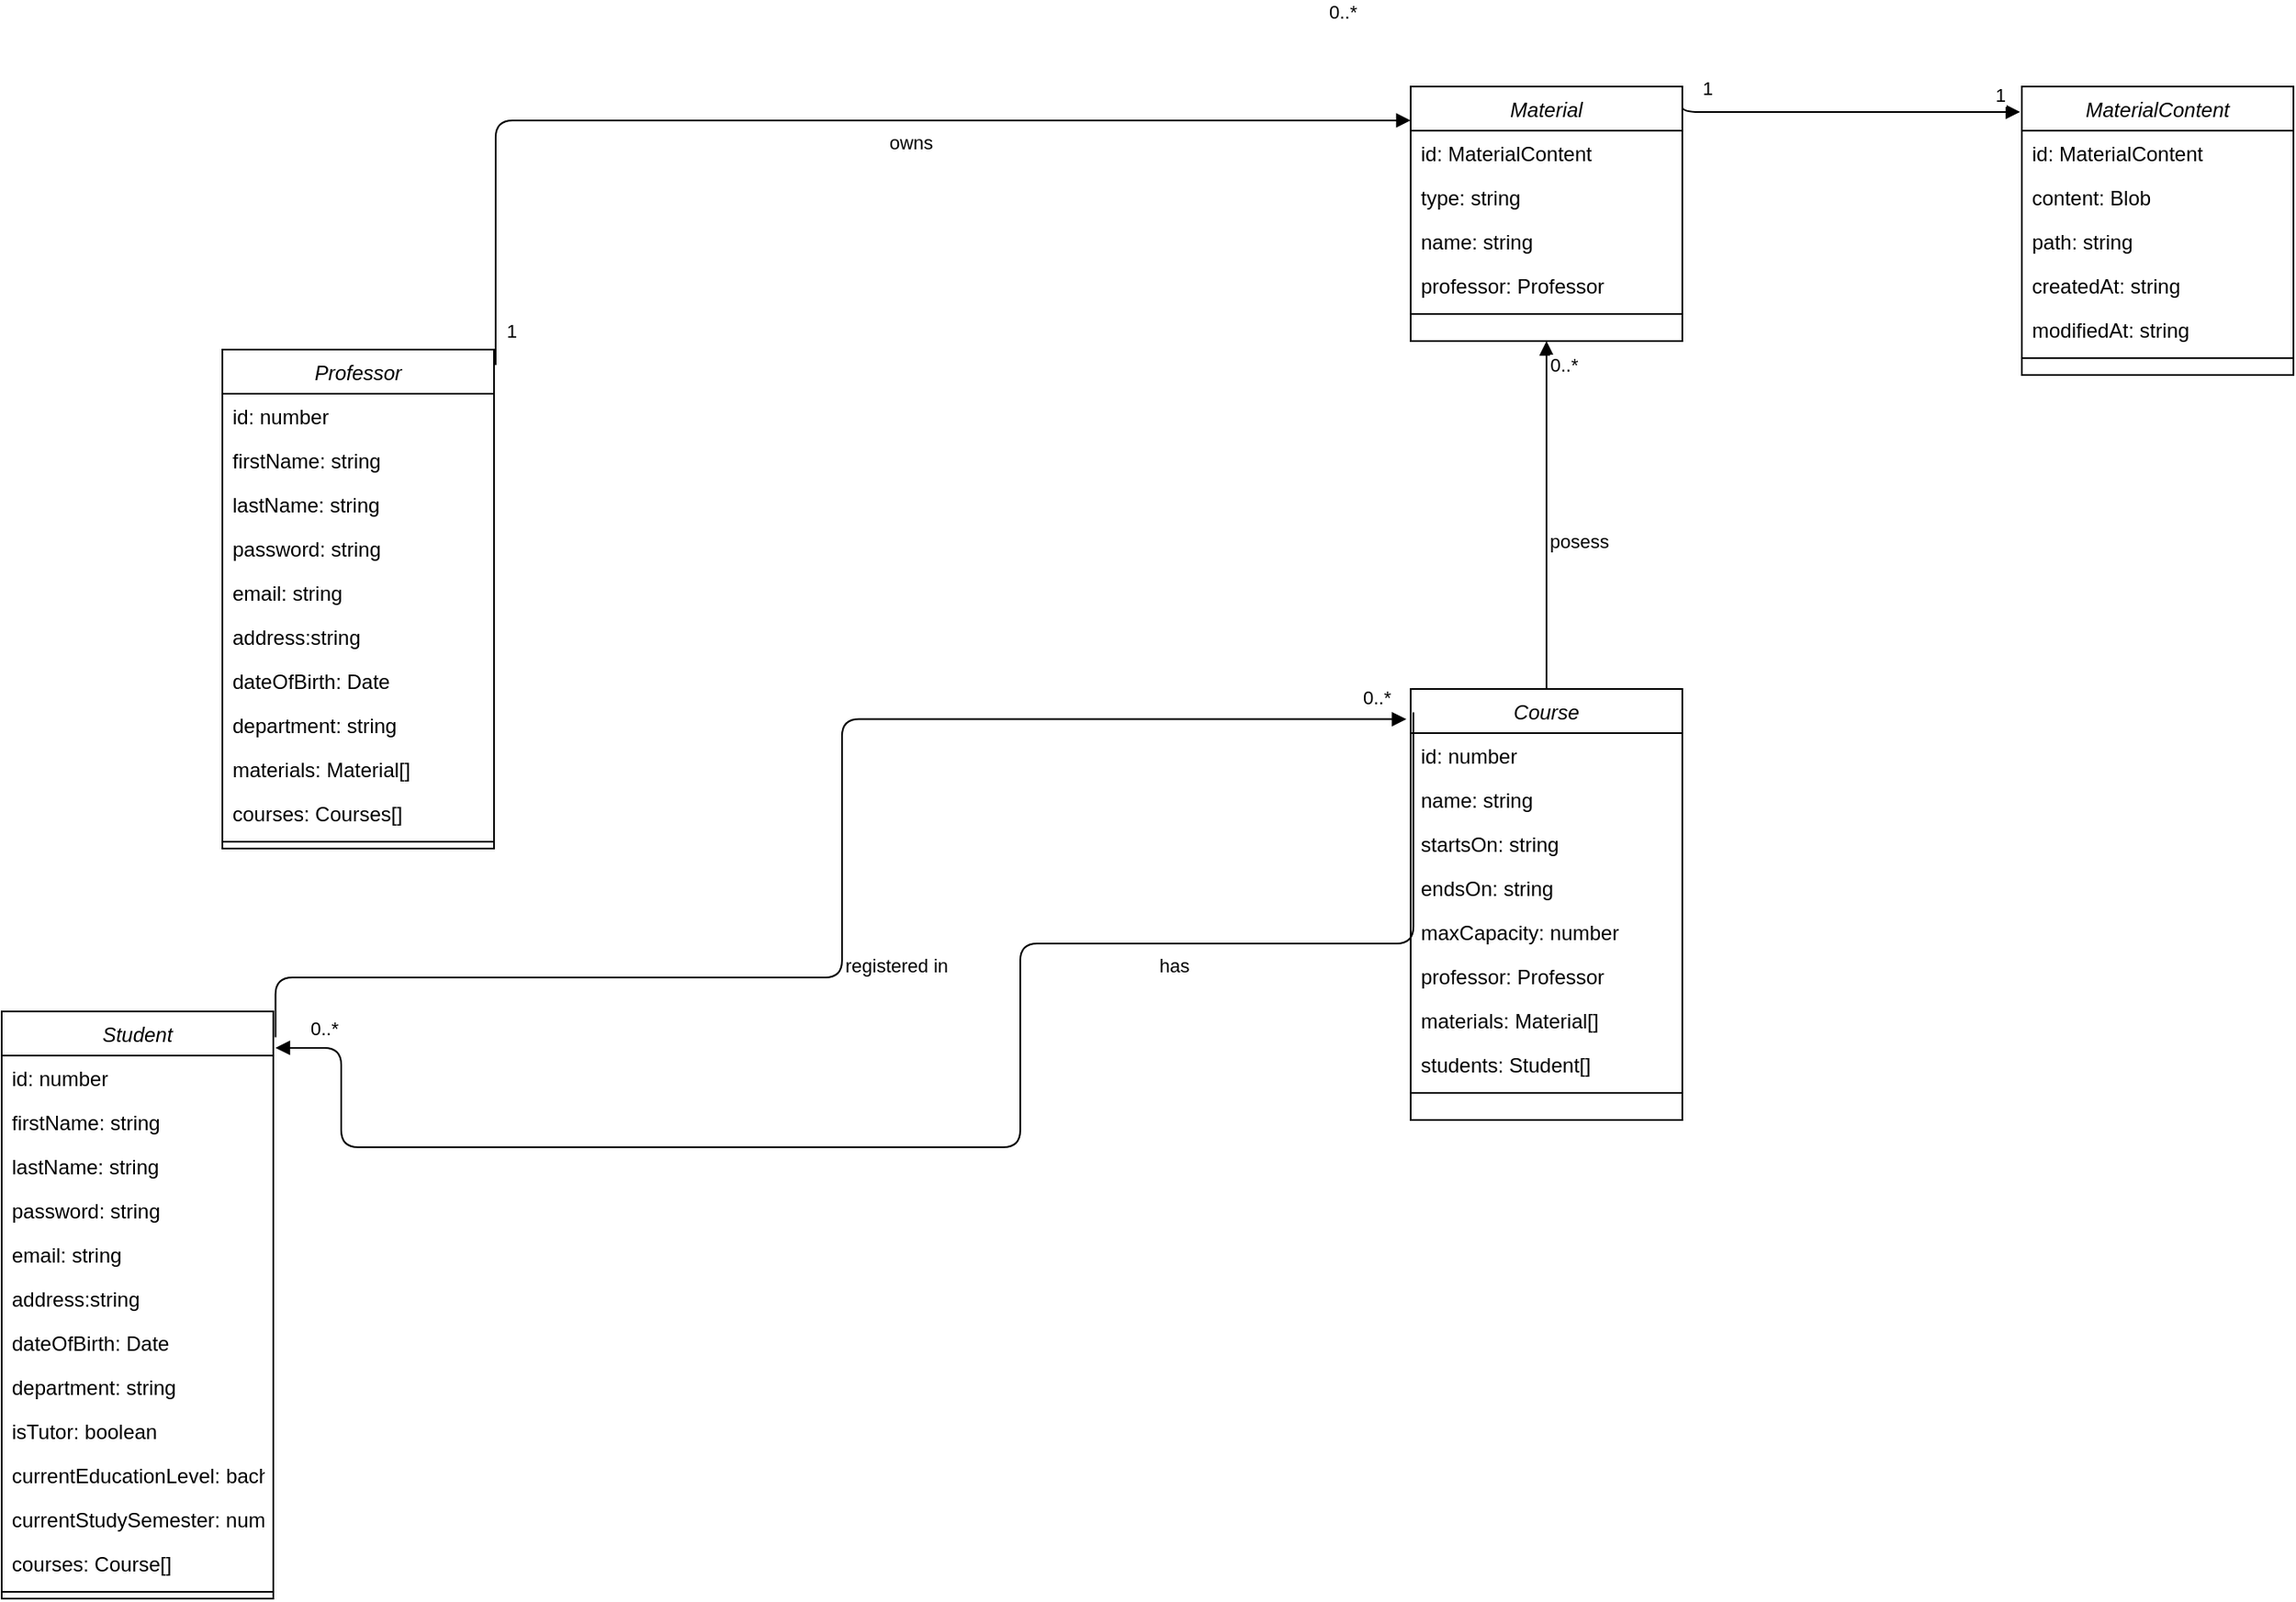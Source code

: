 <mxfile version="14.7.6" type="device"><diagram id="C5RBs43oDa-KdzZeNtuy" name="Page-1"><mxGraphModel dx="2951" dy="1504" grid="1" gridSize="10" guides="1" tooltips="1" connect="1" arrows="1" fold="1" page="1" pageScale="1" pageWidth="827" pageHeight="1169" math="0" shadow="0"><root><mxCell id="WIyWlLk6GJQsqaUBKTNV-0"/><mxCell id="WIyWlLk6GJQsqaUBKTNV-1" parent="WIyWlLk6GJQsqaUBKTNV-0"/><mxCell id="h2WDt3sJL1mj0QKI4Qhm-0" value="Professor" style="swimlane;fontStyle=2;align=center;verticalAlign=top;childLayout=stackLayout;horizontal=1;startSize=26;horizontalStack=0;resizeParent=1;resizeLast=0;collapsible=1;marginBottom=0;rounded=0;shadow=0;strokeWidth=1;" vertex="1" parent="WIyWlLk6GJQsqaUBKTNV-1"><mxGeometry x="330" y="590" width="160" height="294" as="geometry"><mxRectangle x="120" y="680" width="160" height="26" as="alternateBounds"/></mxGeometry></mxCell><mxCell id="h2WDt3sJL1mj0QKI4Qhm-1" value="id: number" style="text;align=left;verticalAlign=top;spacingLeft=4;spacingRight=4;overflow=hidden;rotatable=0;points=[[0,0.5],[1,0.5]];portConstraint=eastwest;" vertex="1" parent="h2WDt3sJL1mj0QKI4Qhm-0"><mxGeometry y="26" width="160" height="26" as="geometry"/></mxCell><mxCell id="h2WDt3sJL1mj0QKI4Qhm-38" value="firstName: string" style="text;align=left;verticalAlign=top;spacingLeft=4;spacingRight=4;overflow=hidden;rotatable=0;points=[[0,0.5],[1,0.5]];portConstraint=eastwest;" vertex="1" parent="h2WDt3sJL1mj0QKI4Qhm-0"><mxGeometry y="52" width="160" height="26" as="geometry"/></mxCell><mxCell id="h2WDt3sJL1mj0QKI4Qhm-2" value="lastName: string" style="text;align=left;verticalAlign=top;spacingLeft=4;spacingRight=4;overflow=hidden;rotatable=0;points=[[0,0.5],[1,0.5]];portConstraint=eastwest;rounded=0;shadow=0;html=0;" vertex="1" parent="h2WDt3sJL1mj0QKI4Qhm-0"><mxGeometry y="78" width="160" height="26" as="geometry"/></mxCell><mxCell id="h2WDt3sJL1mj0QKI4Qhm-7" value="password: string" style="text;align=left;verticalAlign=top;spacingLeft=4;spacingRight=4;overflow=hidden;rotatable=0;points=[[0,0.5],[1,0.5]];portConstraint=eastwest;rounded=0;shadow=0;html=0;" vertex="1" parent="h2WDt3sJL1mj0QKI4Qhm-0"><mxGeometry y="104" width="160" height="26" as="geometry"/></mxCell><mxCell id="h2WDt3sJL1mj0QKI4Qhm-6" value="email: string" style="text;align=left;verticalAlign=top;spacingLeft=4;spacingRight=4;overflow=hidden;rotatable=0;points=[[0,0.5],[1,0.5]];portConstraint=eastwest;rounded=0;shadow=0;html=0;" vertex="1" parent="h2WDt3sJL1mj0QKI4Qhm-0"><mxGeometry y="130" width="160" height="26" as="geometry"/></mxCell><mxCell id="h2WDt3sJL1mj0QKI4Qhm-3" value="address:string" style="text;align=left;verticalAlign=top;spacingLeft=4;spacingRight=4;overflow=hidden;rotatable=0;points=[[0,0.5],[1,0.5]];portConstraint=eastwest;rounded=0;shadow=0;html=0;" vertex="1" parent="h2WDt3sJL1mj0QKI4Qhm-0"><mxGeometry y="156" width="160" height="26" as="geometry"/></mxCell><mxCell id="h2WDt3sJL1mj0QKI4Qhm-8" value="dateOfBirth: Date" style="text;align=left;verticalAlign=top;spacingLeft=4;spacingRight=4;overflow=hidden;rotatable=0;points=[[0,0.5],[1,0.5]];portConstraint=eastwest;rounded=0;shadow=0;html=0;" vertex="1" parent="h2WDt3sJL1mj0QKI4Qhm-0"><mxGeometry y="182" width="160" height="26" as="geometry"/></mxCell><mxCell id="h2WDt3sJL1mj0QKI4Qhm-9" value="department: string" style="text;align=left;verticalAlign=top;spacingLeft=4;spacingRight=4;overflow=hidden;rotatable=0;points=[[0,0.5],[1,0.5]];portConstraint=eastwest;rounded=0;shadow=0;html=0;" vertex="1" parent="h2WDt3sJL1mj0QKI4Qhm-0"><mxGeometry y="208" width="160" height="26" as="geometry"/></mxCell><mxCell id="h2WDt3sJL1mj0QKI4Qhm-10" value="materials: Material[]" style="text;align=left;verticalAlign=top;spacingLeft=4;spacingRight=4;overflow=hidden;rotatable=0;points=[[0,0.5],[1,0.5]];portConstraint=eastwest;rounded=0;shadow=0;html=0;" vertex="1" parent="h2WDt3sJL1mj0QKI4Qhm-0"><mxGeometry y="234" width="160" height="26" as="geometry"/></mxCell><mxCell id="h2WDt3sJL1mj0QKI4Qhm-11" value="courses: Courses[]" style="text;align=left;verticalAlign=top;spacingLeft=4;spacingRight=4;overflow=hidden;rotatable=0;points=[[0,0.5],[1,0.5]];portConstraint=eastwest;rounded=0;shadow=0;html=0;" vertex="1" parent="h2WDt3sJL1mj0QKI4Qhm-0"><mxGeometry y="260" width="160" height="26" as="geometry"/></mxCell><mxCell id="h2WDt3sJL1mj0QKI4Qhm-4" value="" style="line;html=1;strokeWidth=1;align=left;verticalAlign=middle;spacingTop=-1;spacingLeft=3;spacingRight=3;rotatable=0;labelPosition=right;points=[];portConstraint=eastwest;" vertex="1" parent="h2WDt3sJL1mj0QKI4Qhm-0"><mxGeometry y="286" width="160" height="8" as="geometry"/></mxCell><mxCell id="h2WDt3sJL1mj0QKI4Qhm-12" value="Student" style="swimlane;fontStyle=2;align=center;verticalAlign=top;childLayout=stackLayout;horizontal=1;startSize=26;horizontalStack=0;resizeParent=1;resizeLast=0;collapsible=1;marginBottom=0;rounded=0;shadow=0;strokeWidth=1;" vertex="1" parent="WIyWlLk6GJQsqaUBKTNV-1"><mxGeometry x="200" y="980" width="160" height="346" as="geometry"><mxRectangle x="120" y="680" width="160" height="26" as="alternateBounds"/></mxGeometry></mxCell><mxCell id="h2WDt3sJL1mj0QKI4Qhm-39" value="id: number" style="text;align=left;verticalAlign=top;spacingLeft=4;spacingRight=4;overflow=hidden;rotatable=0;points=[[0,0.5],[1,0.5]];portConstraint=eastwest;" vertex="1" parent="h2WDt3sJL1mj0QKI4Qhm-12"><mxGeometry y="26" width="160" height="26" as="geometry"/></mxCell><mxCell id="h2WDt3sJL1mj0QKI4Qhm-13" value="firstName: string" style="text;align=left;verticalAlign=top;spacingLeft=4;spacingRight=4;overflow=hidden;rotatable=0;points=[[0,0.5],[1,0.5]];portConstraint=eastwest;" vertex="1" parent="h2WDt3sJL1mj0QKI4Qhm-12"><mxGeometry y="52" width="160" height="26" as="geometry"/></mxCell><mxCell id="h2WDt3sJL1mj0QKI4Qhm-14" value="lastName: string" style="text;align=left;verticalAlign=top;spacingLeft=4;spacingRight=4;overflow=hidden;rotatable=0;points=[[0,0.5],[1,0.5]];portConstraint=eastwest;rounded=0;shadow=0;html=0;" vertex="1" parent="h2WDt3sJL1mj0QKI4Qhm-12"><mxGeometry y="78" width="160" height="26" as="geometry"/></mxCell><mxCell id="h2WDt3sJL1mj0QKI4Qhm-15" value="password: string" style="text;align=left;verticalAlign=top;spacingLeft=4;spacingRight=4;overflow=hidden;rotatable=0;points=[[0,0.5],[1,0.5]];portConstraint=eastwest;rounded=0;shadow=0;html=0;" vertex="1" parent="h2WDt3sJL1mj0QKI4Qhm-12"><mxGeometry y="104" width="160" height="26" as="geometry"/></mxCell><mxCell id="h2WDt3sJL1mj0QKI4Qhm-16" value="email: string" style="text;align=left;verticalAlign=top;spacingLeft=4;spacingRight=4;overflow=hidden;rotatable=0;points=[[0,0.5],[1,0.5]];portConstraint=eastwest;rounded=0;shadow=0;html=0;" vertex="1" parent="h2WDt3sJL1mj0QKI4Qhm-12"><mxGeometry y="130" width="160" height="26" as="geometry"/></mxCell><mxCell id="h2WDt3sJL1mj0QKI4Qhm-17" value="address:string" style="text;align=left;verticalAlign=top;spacingLeft=4;spacingRight=4;overflow=hidden;rotatable=0;points=[[0,0.5],[1,0.5]];portConstraint=eastwest;rounded=0;shadow=0;html=0;" vertex="1" parent="h2WDt3sJL1mj0QKI4Qhm-12"><mxGeometry y="156" width="160" height="26" as="geometry"/></mxCell><mxCell id="h2WDt3sJL1mj0QKI4Qhm-18" value="dateOfBirth: Date" style="text;align=left;verticalAlign=top;spacingLeft=4;spacingRight=4;overflow=hidden;rotatable=0;points=[[0,0.5],[1,0.5]];portConstraint=eastwest;rounded=0;shadow=0;html=0;" vertex="1" parent="h2WDt3sJL1mj0QKI4Qhm-12"><mxGeometry y="182" width="160" height="26" as="geometry"/></mxCell><mxCell id="h2WDt3sJL1mj0QKI4Qhm-19" value="department: string" style="text;align=left;verticalAlign=top;spacingLeft=4;spacingRight=4;overflow=hidden;rotatable=0;points=[[0,0.5],[1,0.5]];portConstraint=eastwest;rounded=0;shadow=0;html=0;" vertex="1" parent="h2WDt3sJL1mj0QKI4Qhm-12"><mxGeometry y="208" width="160" height="26" as="geometry"/></mxCell><mxCell id="h2WDt3sJL1mj0QKI4Qhm-20" value="isTutor: boolean&#10;" style="text;align=left;verticalAlign=top;spacingLeft=4;spacingRight=4;overflow=hidden;rotatable=0;points=[[0,0.5],[1,0.5]];portConstraint=eastwest;rounded=0;shadow=0;html=0;" vertex="1" parent="h2WDt3sJL1mj0QKI4Qhm-12"><mxGeometry y="234" width="160" height="26" as="geometry"/></mxCell><mxCell id="h2WDt3sJL1mj0QKI4Qhm-21" value="currentEducationLevel: bachelor|master|diploma" style="text;align=left;verticalAlign=top;spacingLeft=4;spacingRight=4;overflow=hidden;rotatable=0;points=[[0,0.5],[1,0.5]];portConstraint=eastwest;rounded=0;shadow=0;html=0;" vertex="1" parent="h2WDt3sJL1mj0QKI4Qhm-12"><mxGeometry y="260" width="160" height="26" as="geometry"/></mxCell><mxCell id="h2WDt3sJL1mj0QKI4Qhm-24" value="currentStudySemester: number" style="text;align=left;verticalAlign=top;spacingLeft=4;spacingRight=4;overflow=hidden;rotatable=0;points=[[0,0.5],[1,0.5]];portConstraint=eastwest;rounded=0;shadow=0;html=0;" vertex="1" parent="h2WDt3sJL1mj0QKI4Qhm-12"><mxGeometry y="286" width="160" height="26" as="geometry"/></mxCell><mxCell id="h2WDt3sJL1mj0QKI4Qhm-37" value="courses: Course[]" style="text;align=left;verticalAlign=top;spacingLeft=4;spacingRight=4;overflow=hidden;rotatable=0;points=[[0,0.5],[1,0.5]];portConstraint=eastwest;rounded=0;shadow=0;html=0;" vertex="1" parent="h2WDt3sJL1mj0QKI4Qhm-12"><mxGeometry y="312" width="160" height="26" as="geometry"/></mxCell><mxCell id="h2WDt3sJL1mj0QKI4Qhm-22" value="" style="line;html=1;strokeWidth=1;align=left;verticalAlign=middle;spacingTop=-1;spacingLeft=3;spacingRight=3;rotatable=0;labelPosition=right;points=[];portConstraint=eastwest;" vertex="1" parent="h2WDt3sJL1mj0QKI4Qhm-12"><mxGeometry y="338" width="160" height="8" as="geometry"/></mxCell><mxCell id="h2WDt3sJL1mj0QKI4Qhm-40" value="Course" style="swimlane;fontStyle=2;align=center;verticalAlign=top;childLayout=stackLayout;horizontal=1;startSize=26;horizontalStack=0;resizeParent=1;resizeLast=0;collapsible=1;marginBottom=0;rounded=0;shadow=0;strokeWidth=1;" vertex="1" parent="WIyWlLk6GJQsqaUBKTNV-1"><mxGeometry x="1030" y="790" width="160" height="254" as="geometry"><mxRectangle x="120" y="680" width="160" height="26" as="alternateBounds"/></mxGeometry></mxCell><mxCell id="h2WDt3sJL1mj0QKI4Qhm-41" value="id: number" style="text;align=left;verticalAlign=top;spacingLeft=4;spacingRight=4;overflow=hidden;rotatable=0;points=[[0,0.5],[1,0.5]];portConstraint=eastwest;" vertex="1" parent="h2WDt3sJL1mj0QKI4Qhm-40"><mxGeometry y="26" width="160" height="26" as="geometry"/></mxCell><mxCell id="h2WDt3sJL1mj0QKI4Qhm-42" value="name: string" style="text;align=left;verticalAlign=top;spacingLeft=4;spacingRight=4;overflow=hidden;rotatable=0;points=[[0,0.5],[1,0.5]];portConstraint=eastwest;" vertex="1" parent="h2WDt3sJL1mj0QKI4Qhm-40"><mxGeometry y="52" width="160" height="26" as="geometry"/></mxCell><mxCell id="h2WDt3sJL1mj0QKI4Qhm-43" value="startsOn: string" style="text;align=left;verticalAlign=top;spacingLeft=4;spacingRight=4;overflow=hidden;rotatable=0;points=[[0,0.5],[1,0.5]];portConstraint=eastwest;rounded=0;shadow=0;html=0;" vertex="1" parent="h2WDt3sJL1mj0QKI4Qhm-40"><mxGeometry y="78" width="160" height="26" as="geometry"/></mxCell><mxCell id="h2WDt3sJL1mj0QKI4Qhm-44" value="endsOn: string" style="text;align=left;verticalAlign=top;spacingLeft=4;spacingRight=4;overflow=hidden;rotatable=0;points=[[0,0.5],[1,0.5]];portConstraint=eastwest;rounded=0;shadow=0;html=0;" vertex="1" parent="h2WDt3sJL1mj0QKI4Qhm-40"><mxGeometry y="104" width="160" height="26" as="geometry"/></mxCell><mxCell id="h2WDt3sJL1mj0QKI4Qhm-45" value="maxCapacity: number" style="text;align=left;verticalAlign=top;spacingLeft=4;spacingRight=4;overflow=hidden;rotatable=0;points=[[0,0.5],[1,0.5]];portConstraint=eastwest;rounded=0;shadow=0;html=0;" vertex="1" parent="h2WDt3sJL1mj0QKI4Qhm-40"><mxGeometry y="130" width="160" height="26" as="geometry"/></mxCell><mxCell id="h2WDt3sJL1mj0QKI4Qhm-53" value="professor: Professor" style="text;align=left;verticalAlign=top;spacingLeft=4;spacingRight=4;overflow=hidden;rotatable=0;points=[[0,0.5],[1,0.5]];portConstraint=eastwest;rounded=0;shadow=0;html=0;" vertex="1" parent="h2WDt3sJL1mj0QKI4Qhm-40"><mxGeometry y="156" width="160" height="26" as="geometry"/></mxCell><mxCell id="h2WDt3sJL1mj0QKI4Qhm-54" value="materials: Material[]" style="text;align=left;verticalAlign=top;spacingLeft=4;spacingRight=4;overflow=hidden;rotatable=0;points=[[0,0.5],[1,0.5]];portConstraint=eastwest;rounded=0;shadow=0;html=0;" vertex="1" parent="h2WDt3sJL1mj0QKI4Qhm-40"><mxGeometry y="182" width="160" height="26" as="geometry"/></mxCell><mxCell id="h2WDt3sJL1mj0QKI4Qhm-52" value="students: Student[]" style="text;align=left;verticalAlign=top;spacingLeft=4;spacingRight=4;overflow=hidden;rotatable=0;points=[[0,0.5],[1,0.5]];portConstraint=eastwest;rounded=0;shadow=0;html=0;" vertex="1" parent="h2WDt3sJL1mj0QKI4Qhm-40"><mxGeometry y="208" width="160" height="26" as="geometry"/></mxCell><mxCell id="h2WDt3sJL1mj0QKI4Qhm-51" value="" style="line;html=1;strokeWidth=1;align=left;verticalAlign=middle;spacingTop=-1;spacingLeft=3;spacingRight=3;rotatable=0;labelPosition=right;points=[];portConstraint=eastwest;" vertex="1" parent="h2WDt3sJL1mj0QKI4Qhm-40"><mxGeometry y="234" width="160" height="8" as="geometry"/></mxCell><mxCell id="h2WDt3sJL1mj0QKI4Qhm-55" value="Material" style="swimlane;fontStyle=2;align=center;verticalAlign=top;childLayout=stackLayout;horizontal=1;startSize=26;horizontalStack=0;resizeParent=1;resizeLast=0;collapsible=1;marginBottom=0;rounded=0;shadow=0;strokeWidth=1;" vertex="1" parent="WIyWlLk6GJQsqaUBKTNV-1"><mxGeometry x="1030" y="435" width="160" height="150" as="geometry"><mxRectangle x="120" y="680" width="160" height="26" as="alternateBounds"/></mxGeometry></mxCell><mxCell id="h2WDt3sJL1mj0QKI4Qhm-56" value="id: MaterialContent" style="text;align=left;verticalAlign=top;spacingLeft=4;spacingRight=4;overflow=hidden;rotatable=0;points=[[0,0.5],[1,0.5]];portConstraint=eastwest;" vertex="1" parent="h2WDt3sJL1mj0QKI4Qhm-55"><mxGeometry y="26" width="160" height="26" as="geometry"/></mxCell><mxCell id="h2WDt3sJL1mj0QKI4Qhm-57" value="type: string" style="text;align=left;verticalAlign=top;spacingLeft=4;spacingRight=4;overflow=hidden;rotatable=0;points=[[0,0.5],[1,0.5]];portConstraint=eastwest;" vertex="1" parent="h2WDt3sJL1mj0QKI4Qhm-55"><mxGeometry y="52" width="160" height="26" as="geometry"/></mxCell><mxCell id="h2WDt3sJL1mj0QKI4Qhm-58" value="name: string" style="text;align=left;verticalAlign=top;spacingLeft=4;spacingRight=4;overflow=hidden;rotatable=0;points=[[0,0.5],[1,0.5]];portConstraint=eastwest;rounded=0;shadow=0;html=0;" vertex="1" parent="h2WDt3sJL1mj0QKI4Qhm-55"><mxGeometry y="78" width="160" height="26" as="geometry"/></mxCell><mxCell id="h2WDt3sJL1mj0QKI4Qhm-61" value="professor: Professor" style="text;align=left;verticalAlign=top;spacingLeft=4;spacingRight=4;overflow=hidden;rotatable=0;points=[[0,0.5],[1,0.5]];portConstraint=eastwest;rounded=0;shadow=0;html=0;" vertex="1" parent="h2WDt3sJL1mj0QKI4Qhm-55"><mxGeometry y="104" width="160" height="26" as="geometry"/></mxCell><mxCell id="h2WDt3sJL1mj0QKI4Qhm-64" value="" style="line;html=1;strokeWidth=1;align=left;verticalAlign=middle;spacingTop=-1;spacingLeft=3;spacingRight=3;rotatable=0;labelPosition=right;points=[];portConstraint=eastwest;" vertex="1" parent="h2WDt3sJL1mj0QKI4Qhm-55"><mxGeometry y="130" width="160" height="8" as="geometry"/></mxCell><mxCell id="h2WDt3sJL1mj0QKI4Qhm-65" value="MaterialContent" style="swimlane;fontStyle=2;align=center;verticalAlign=top;childLayout=stackLayout;horizontal=1;startSize=26;horizontalStack=0;resizeParent=1;resizeLast=0;collapsible=1;marginBottom=0;rounded=0;shadow=0;strokeWidth=1;" vertex="1" parent="WIyWlLk6GJQsqaUBKTNV-1"><mxGeometry x="1390" y="435" width="160" height="170" as="geometry"><mxRectangle x="120" y="680" width="160" height="26" as="alternateBounds"/></mxGeometry></mxCell><mxCell id="h2WDt3sJL1mj0QKI4Qhm-66" value="id: MaterialContent" style="text;align=left;verticalAlign=top;spacingLeft=4;spacingRight=4;overflow=hidden;rotatable=0;points=[[0,0.5],[1,0.5]];portConstraint=eastwest;" vertex="1" parent="h2WDt3sJL1mj0QKI4Qhm-65"><mxGeometry y="26" width="160" height="26" as="geometry"/></mxCell><mxCell id="h2WDt3sJL1mj0QKI4Qhm-67" value="content: Blob" style="text;align=left;verticalAlign=top;spacingLeft=4;spacingRight=4;overflow=hidden;rotatable=0;points=[[0,0.5],[1,0.5]];portConstraint=eastwest;" vertex="1" parent="h2WDt3sJL1mj0QKI4Qhm-65"><mxGeometry y="52" width="160" height="26" as="geometry"/></mxCell><mxCell id="h2WDt3sJL1mj0QKI4Qhm-68" value="path: string" style="text;align=left;verticalAlign=top;spacingLeft=4;spacingRight=4;overflow=hidden;rotatable=0;points=[[0,0.5],[1,0.5]];portConstraint=eastwest;rounded=0;shadow=0;html=0;" vertex="1" parent="h2WDt3sJL1mj0QKI4Qhm-65"><mxGeometry y="78" width="160" height="26" as="geometry"/></mxCell><mxCell id="h2WDt3sJL1mj0QKI4Qhm-69" value="createdAt: string" style="text;align=left;verticalAlign=top;spacingLeft=4;spacingRight=4;overflow=hidden;rotatable=0;points=[[0,0.5],[1,0.5]];portConstraint=eastwest;rounded=0;shadow=0;html=0;" vertex="1" parent="h2WDt3sJL1mj0QKI4Qhm-65"><mxGeometry y="104" width="160" height="26" as="geometry"/></mxCell><mxCell id="h2WDt3sJL1mj0QKI4Qhm-71" value="modifiedAt: string" style="text;align=left;verticalAlign=top;spacingLeft=4;spacingRight=4;overflow=hidden;rotatable=0;points=[[0,0.5],[1,0.5]];portConstraint=eastwest;rounded=0;shadow=0;html=0;" vertex="1" parent="h2WDt3sJL1mj0QKI4Qhm-65"><mxGeometry y="130" width="160" height="26" as="geometry"/></mxCell><mxCell id="h2WDt3sJL1mj0QKI4Qhm-70" value="" style="line;html=1;strokeWidth=1;align=left;verticalAlign=middle;spacingTop=-1;spacingLeft=3;spacingRight=3;rotatable=0;labelPosition=right;points=[];portConstraint=eastwest;" vertex="1" parent="h2WDt3sJL1mj0QKI4Qhm-65"><mxGeometry y="156" width="160" height="8" as="geometry"/></mxCell><mxCell id="h2WDt3sJL1mj0QKI4Qhm-72" value="owns" style="endArrow=block;endFill=1;html=1;edgeStyle=orthogonalEdgeStyle;align=left;verticalAlign=top;exitX=1.006;exitY=0.031;exitDx=0;exitDy=0;exitPerimeter=0;entryX=0;entryY=0.133;entryDx=0;entryDy=0;entryPerimeter=0;" edge="1" parent="WIyWlLk6GJQsqaUBKTNV-1" source="h2WDt3sJL1mj0QKI4Qhm-0" target="h2WDt3sJL1mj0QKI4Qhm-55"><mxGeometry x="0.095" relative="1" as="geometry"><mxPoint x="540" y="620" as="sourcePoint"/><mxPoint x="700" y="620" as="targetPoint"/><Array as="points"><mxPoint x="491" y="455"/></Array><mxPoint as="offset"/></mxGeometry></mxCell><mxCell id="h2WDt3sJL1mj0QKI4Qhm-73" value="0..*" style="edgeLabel;resizable=0;html=1;align=left;verticalAlign=bottom;" connectable="0" vertex="1" parent="h2WDt3sJL1mj0QKI4Qhm-72"><mxGeometry x="-1" relative="1" as="geometry"><mxPoint x="489" y="-200" as="offset"/></mxGeometry></mxCell><mxCell id="h2WDt3sJL1mj0QKI4Qhm-74" value="1" style="edgeLabel;html=1;align=center;verticalAlign=middle;resizable=0;points=[];" vertex="1" connectable="0" parent="h2WDt3sJL1mj0QKI4Qhm-72"><mxGeometry x="-0.941" y="1" relative="1" as="geometry"><mxPoint x="10" as="offset"/></mxGeometry></mxCell><mxCell id="h2WDt3sJL1mj0QKI4Qhm-75" value="" style="endArrow=block;endFill=1;html=1;edgeStyle=orthogonalEdgeStyle;align=left;verticalAlign=top;exitX=1;exitY=0.06;exitDx=0;exitDy=0;exitPerimeter=0;entryX=-0.006;entryY=0.088;entryDx=0;entryDy=0;entryPerimeter=0;" edge="1" parent="WIyWlLk6GJQsqaUBKTNV-1" source="h2WDt3sJL1mj0QKI4Qhm-55" target="h2WDt3sJL1mj0QKI4Qhm-65"><mxGeometry x="-1" relative="1" as="geometry"><mxPoint x="1210" y="435" as="sourcePoint"/><mxPoint x="1370" y="435" as="targetPoint"/><Array as="points"><mxPoint x="1190" y="450"/></Array></mxGeometry></mxCell><mxCell id="h2WDt3sJL1mj0QKI4Qhm-76" value="1" style="edgeLabel;resizable=0;html=1;align=left;verticalAlign=bottom;" connectable="0" vertex="1" parent="h2WDt3sJL1mj0QKI4Qhm-75"><mxGeometry x="-1" relative="1" as="geometry"><mxPoint x="10" as="offset"/></mxGeometry></mxCell><mxCell id="h2WDt3sJL1mj0QKI4Qhm-77" value="1" style="edgeLabel;html=1;align=center;verticalAlign=middle;resizable=0;points=[];" vertex="1" connectable="0" parent="h2WDt3sJL1mj0QKI4Qhm-75"><mxGeometry x="0.883" y="4" relative="1" as="geometry"><mxPoint y="-6" as="offset"/></mxGeometry></mxCell><mxCell id="h2WDt3sJL1mj0QKI4Qhm-80" value="posess" style="endArrow=block;endFill=1;html=1;edgeStyle=orthogonalEdgeStyle;align=left;verticalAlign=top;exitX=0.5;exitY=0;exitDx=0;exitDy=0;entryX=0.5;entryY=1;entryDx=0;entryDy=0;" edge="1" parent="WIyWlLk6GJQsqaUBKTNV-1" source="h2WDt3sJL1mj0QKI4Qhm-40" target="h2WDt3sJL1mj0QKI4Qhm-55"><mxGeometry x="-0.024" relative="1" as="geometry"><mxPoint x="1180" y="720" as="sourcePoint"/><mxPoint x="1340" y="720" as="targetPoint"/><mxPoint as="offset"/></mxGeometry></mxCell><mxCell id="h2WDt3sJL1mj0QKI4Qhm-82" value="0..*" style="edgeLabel;html=1;align=center;verticalAlign=middle;resizable=0;points=[];" vertex="1" connectable="0" parent="h2WDt3sJL1mj0QKI4Qhm-80"><mxGeometry x="0.858" relative="1" as="geometry"><mxPoint x="10" y="-1" as="offset"/></mxGeometry></mxCell><mxCell id="h2WDt3sJL1mj0QKI4Qhm-90" value="registered in" style="endArrow=block;endFill=1;html=1;edgeStyle=orthogonalEdgeStyle;align=left;verticalAlign=top;exitX=1.008;exitY=0.044;exitDx=0;exitDy=0;exitPerimeter=0;entryX=-0.016;entryY=0.07;entryDx=0;entryDy=0;entryPerimeter=0;" edge="1" parent="WIyWlLk6GJQsqaUBKTNV-1" source="h2WDt3sJL1mj0QKI4Qhm-12" target="h2WDt3sJL1mj0QKI4Qhm-40"><mxGeometry x="-0.089" relative="1" as="geometry"><mxPoint x="620" y="980" as="sourcePoint"/><mxPoint x="780" y="980" as="targetPoint"/><Array as="points"><mxPoint x="361" y="960"/><mxPoint x="695" y="960"/><mxPoint x="695" y="808"/></Array><mxPoint as="offset"/></mxGeometry></mxCell><mxCell id="h2WDt3sJL1mj0QKI4Qhm-91" value="0..*" style="edgeLabel;resizable=0;html=1;align=left;verticalAlign=bottom;" connectable="0" vertex="1" parent="h2WDt3sJL1mj0QKI4Qhm-90"><mxGeometry x="-1" relative="1" as="geometry"><mxPoint x="19" y="3" as="offset"/></mxGeometry></mxCell><mxCell id="h2WDt3sJL1mj0QKI4Qhm-92" value="has" style="endArrow=block;endFill=1;html=1;edgeStyle=orthogonalEdgeStyle;align=left;verticalAlign=top;exitX=0.01;exitY=0.054;exitDx=0;exitDy=0;exitPerimeter=0;entryX=1.008;entryY=0.062;entryDx=0;entryDy=0;entryPerimeter=0;" edge="1" parent="WIyWlLk6GJQsqaUBKTNV-1" source="h2WDt3sJL1mj0QKI4Qhm-40" target="h2WDt3sJL1mj0QKI4Qhm-12"><mxGeometry x="-0.415" relative="1" as="geometry"><mxPoint x="620" y="980" as="sourcePoint"/><mxPoint x="780" y="980" as="targetPoint"/><Array as="points"><mxPoint x="1032" y="940"/><mxPoint x="800" y="940"/><mxPoint x="800" y="1060"/><mxPoint x="400" y="1060"/><mxPoint x="400" y="1001"/></Array><mxPoint as="offset"/></mxGeometry></mxCell><mxCell id="h2WDt3sJL1mj0QKI4Qhm-93" value="0..*" style="edgeLabel;resizable=0;html=1;align=left;verticalAlign=bottom;" connectable="0" vertex="1" parent="h2WDt3sJL1mj0QKI4Qhm-92"><mxGeometry x="-1" relative="1" as="geometry"><mxPoint x="-32" as="offset"/></mxGeometry></mxCell></root></mxGraphModel></diagram></mxfile>